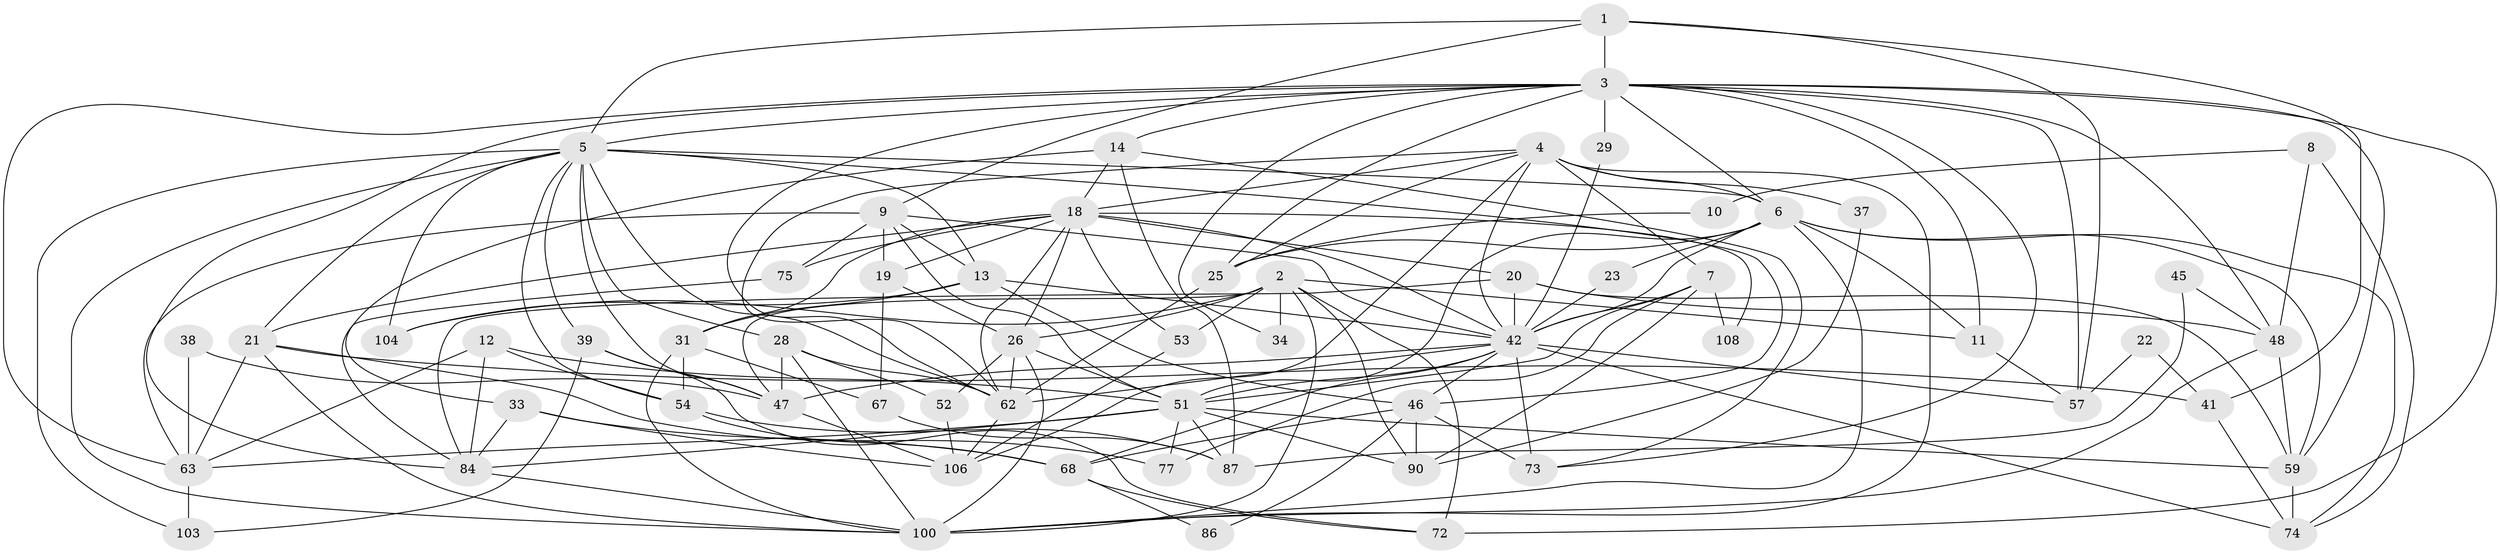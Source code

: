 // original degree distribution, {5: 0.21487603305785125, 3: 0.2644628099173554, 4: 0.21487603305785125, 6: 0.1322314049586777, 2: 0.1487603305785124, 7: 0.01652892561983471, 8: 0.008264462809917356}
// Generated by graph-tools (version 1.1) at 2025/18/03/04/25 18:18:56]
// undirected, 60 vertices, 167 edges
graph export_dot {
graph [start="1"]
  node [color=gray90,style=filled];
  1 [super="+116"];
  2 [super="+49"];
  3 [super="+15+66+36"];
  4 [super="+24+55+32"];
  5 [super="+89+16+79"];
  6 [super="+92+17"];
  7 [super="+93"];
  8;
  9 [super="+35"];
  10;
  11;
  12;
  13;
  14;
  18 [super="+118+27"];
  19;
  20;
  21 [super="+61+101"];
  22;
  23;
  25;
  26 [super="+30"];
  28 [super="+44"];
  29;
  31;
  33 [super="+65"];
  34;
  37;
  38;
  39 [super="+119"];
  41 [super="+99"];
  42 [super="+58+78+56"];
  45;
  46 [super="+71"];
  47 [super="+81+97"];
  48 [super="+91"];
  51 [super="+83"];
  52;
  53;
  54 [super="+114"];
  57 [super="+60"];
  59 [super="+64"];
  62 [super="+80"];
  63 [super="+98+70+121"];
  67;
  68 [super="+85"];
  72;
  73 [super="+113"];
  74;
  75;
  77;
  84 [super="+110+111"];
  86;
  87 [super="+102"];
  90;
  100 [super="+107"];
  103;
  104;
  106;
  108;
  1 -- 41;
  1 -- 3 [weight=2];
  1 -- 57;
  1 -- 5;
  1 -- 9;
  2 -- 90;
  2 -- 72;
  2 -- 34;
  2 -- 104;
  2 -- 11;
  2 -- 53;
  2 -- 26 [weight=2];
  2 -- 47;
  2 -- 100;
  3 -- 11;
  3 -- 34;
  3 -- 57;
  3 -- 72;
  3 -- 59;
  3 -- 29;
  3 -- 48 [weight=2];
  3 -- 84;
  3 -- 62;
  3 -- 5;
  3 -- 6;
  3 -- 73;
  3 -- 14;
  3 -- 25;
  3 -- 63 [weight=2];
  4 -- 42;
  4 -- 6 [weight=3];
  4 -- 37;
  4 -- 106;
  4 -- 62;
  4 -- 18;
  4 -- 25;
  4 -- 7;
  4 -- 100;
  5 -- 103;
  5 -- 39;
  5 -- 46;
  5 -- 54;
  5 -- 47 [weight=2];
  5 -- 62 [weight=2];
  5 -- 100;
  5 -- 104;
  5 -- 13;
  5 -- 28;
  5 -- 6;
  5 -- 21;
  6 -- 25;
  6 -- 42 [weight=2];
  6 -- 100;
  6 -- 74;
  6 -- 11;
  6 -- 23;
  6 -- 59;
  6 -- 51 [weight=2];
  7 -- 90;
  7 -- 51;
  7 -- 42;
  7 -- 108;
  7 -- 77;
  8 -- 74;
  8 -- 10;
  8 -- 48;
  9 -- 19;
  9 -- 51;
  9 -- 42;
  9 -- 75;
  9 -- 13;
  9 -- 63;
  10 -- 25;
  11 -- 57;
  12 -- 54;
  12 -- 63;
  12 -- 84;
  12 -- 51;
  13 -- 31;
  13 -- 104;
  13 -- 42;
  13 -- 46;
  14 -- 73;
  14 -- 33;
  14 -- 87;
  14 -- 18;
  18 -- 19;
  18 -- 21;
  18 -- 53;
  18 -- 75;
  18 -- 108;
  18 -- 20;
  18 -- 42;
  18 -- 62;
  18 -- 26;
  18 -- 31;
  19 -- 67;
  19 -- 26;
  20 -- 59;
  20 -- 84;
  20 -- 48;
  20 -- 42;
  21 -- 100;
  21 -- 41;
  21 -- 77;
  21 -- 63;
  22 -- 57;
  22 -- 41;
  23 -- 42;
  25 -- 62;
  26 -- 51;
  26 -- 62;
  26 -- 100;
  26 -- 52;
  28 -- 52;
  28 -- 47;
  28 -- 100;
  28 -- 62;
  29 -- 42;
  31 -- 100;
  31 -- 54;
  31 -- 67;
  33 -- 84;
  33 -- 106;
  33 -- 68;
  37 -- 90;
  38 -- 47;
  38 -- 63;
  39 -- 103;
  39 -- 72;
  39 -- 47;
  41 -- 74;
  42 -- 68;
  42 -- 73;
  42 -- 74;
  42 -- 46;
  42 -- 47;
  42 -- 57;
  42 -- 62;
  42 -- 51;
  45 -- 48;
  45 -- 87;
  46 -- 86;
  46 -- 68;
  46 -- 73;
  46 -- 90;
  47 -- 106;
  48 -- 59;
  48 -- 100;
  51 -- 77;
  51 -- 90;
  51 -- 63;
  51 -- 87;
  51 -- 84;
  51 -- 59;
  52 -- 106;
  53 -- 106;
  54 -- 68;
  54 -- 87 [weight=2];
  59 -- 74;
  62 -- 106;
  63 -- 103;
  67 -- 87;
  68 -- 72;
  68 -- 86;
  75 -- 84;
  84 -- 100;
}

